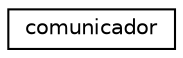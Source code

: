 digraph "Graphical Class Hierarchy"
{
  edge [fontname="Helvetica",fontsize="10",labelfontname="Helvetica",labelfontsize="10"];
  node [fontname="Helvetica",fontsize="10",shape=record];
  rankdir="LR";
  Node1 [label="comunicador",height=0.2,width=0.4,color="black", fillcolor="white", style="filled",URL="$classcomunicador.html"];
}
